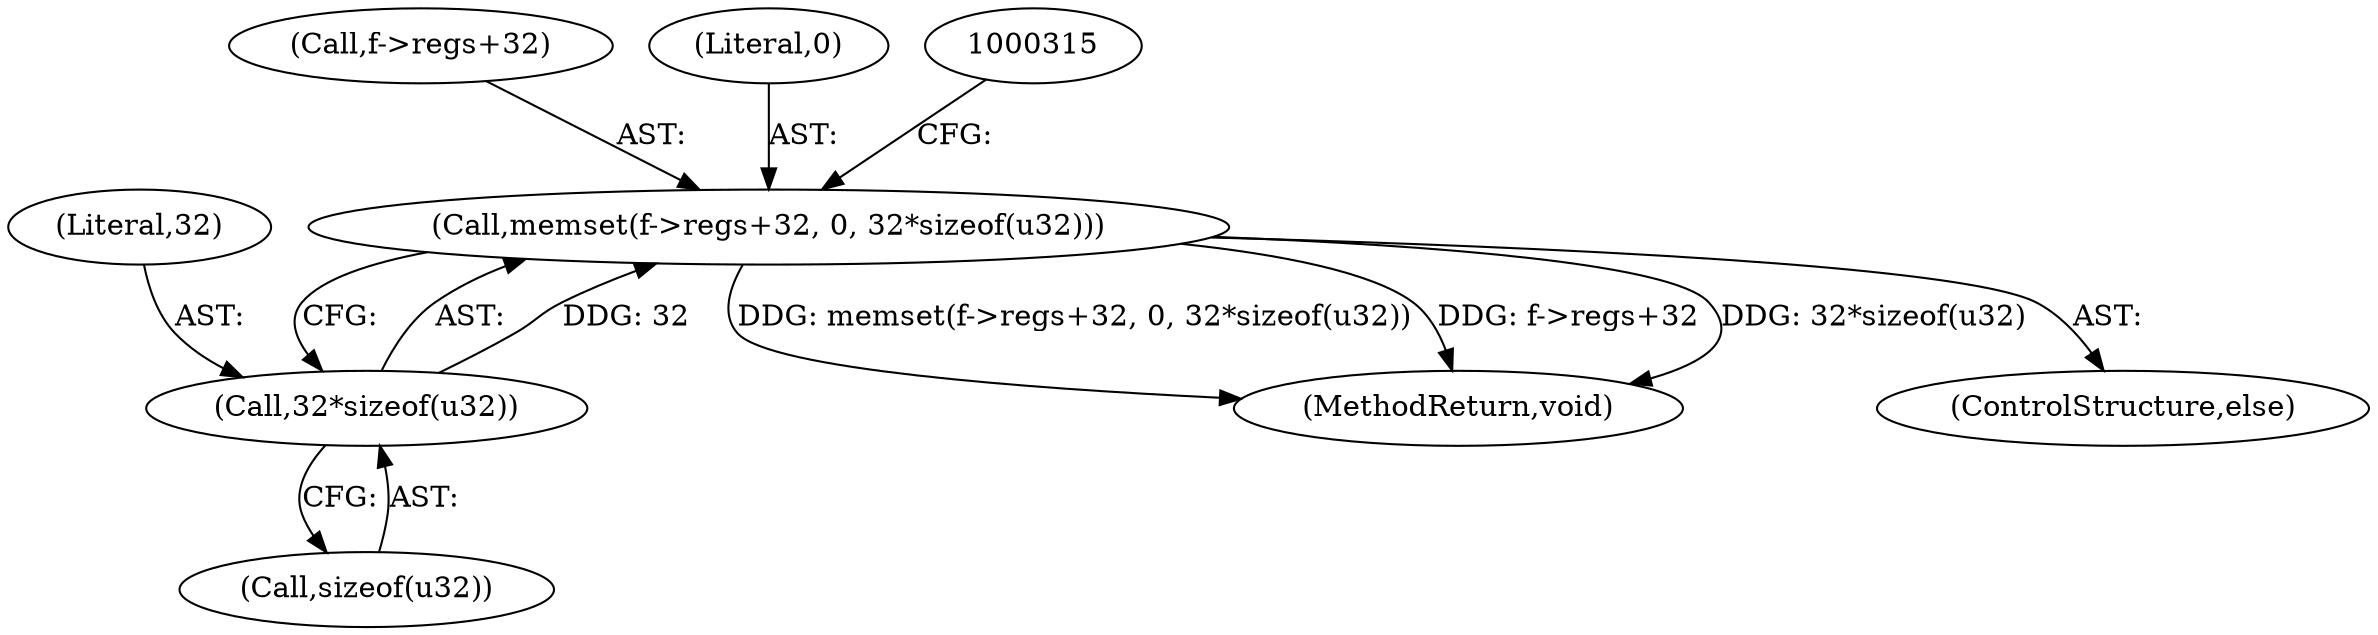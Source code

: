 digraph "0_linux_a8b0ca17b80e92faab46ee7179ba9e99ccb61233_35@API" {
"1000301" [label="(Call,memset(f->regs+32, 0, 32*sizeof(u32)))"];
"1000308" [label="(Call,32*sizeof(u32))"];
"1000301" [label="(Call,memset(f->regs+32, 0, 32*sizeof(u32)))"];
"1000302" [label="(Call,f->regs+32)"];
"1000348" [label="(MethodReturn,void)"];
"1000310" [label="(Call,sizeof(u32))"];
"1000307" [label="(Literal,0)"];
"1000300" [label="(ControlStructure,else)"];
"1000309" [label="(Literal,32)"];
"1000308" [label="(Call,32*sizeof(u32))"];
"1000301" -> "1000300"  [label="AST: "];
"1000301" -> "1000308"  [label="CFG: "];
"1000302" -> "1000301"  [label="AST: "];
"1000307" -> "1000301"  [label="AST: "];
"1000308" -> "1000301"  [label="AST: "];
"1000315" -> "1000301"  [label="CFG: "];
"1000301" -> "1000348"  [label="DDG: memset(f->regs+32, 0, 32*sizeof(u32))"];
"1000301" -> "1000348"  [label="DDG: f->regs+32"];
"1000301" -> "1000348"  [label="DDG: 32*sizeof(u32)"];
"1000308" -> "1000301"  [label="DDG: 32"];
"1000308" -> "1000310"  [label="CFG: "];
"1000309" -> "1000308"  [label="AST: "];
"1000310" -> "1000308"  [label="AST: "];
}
